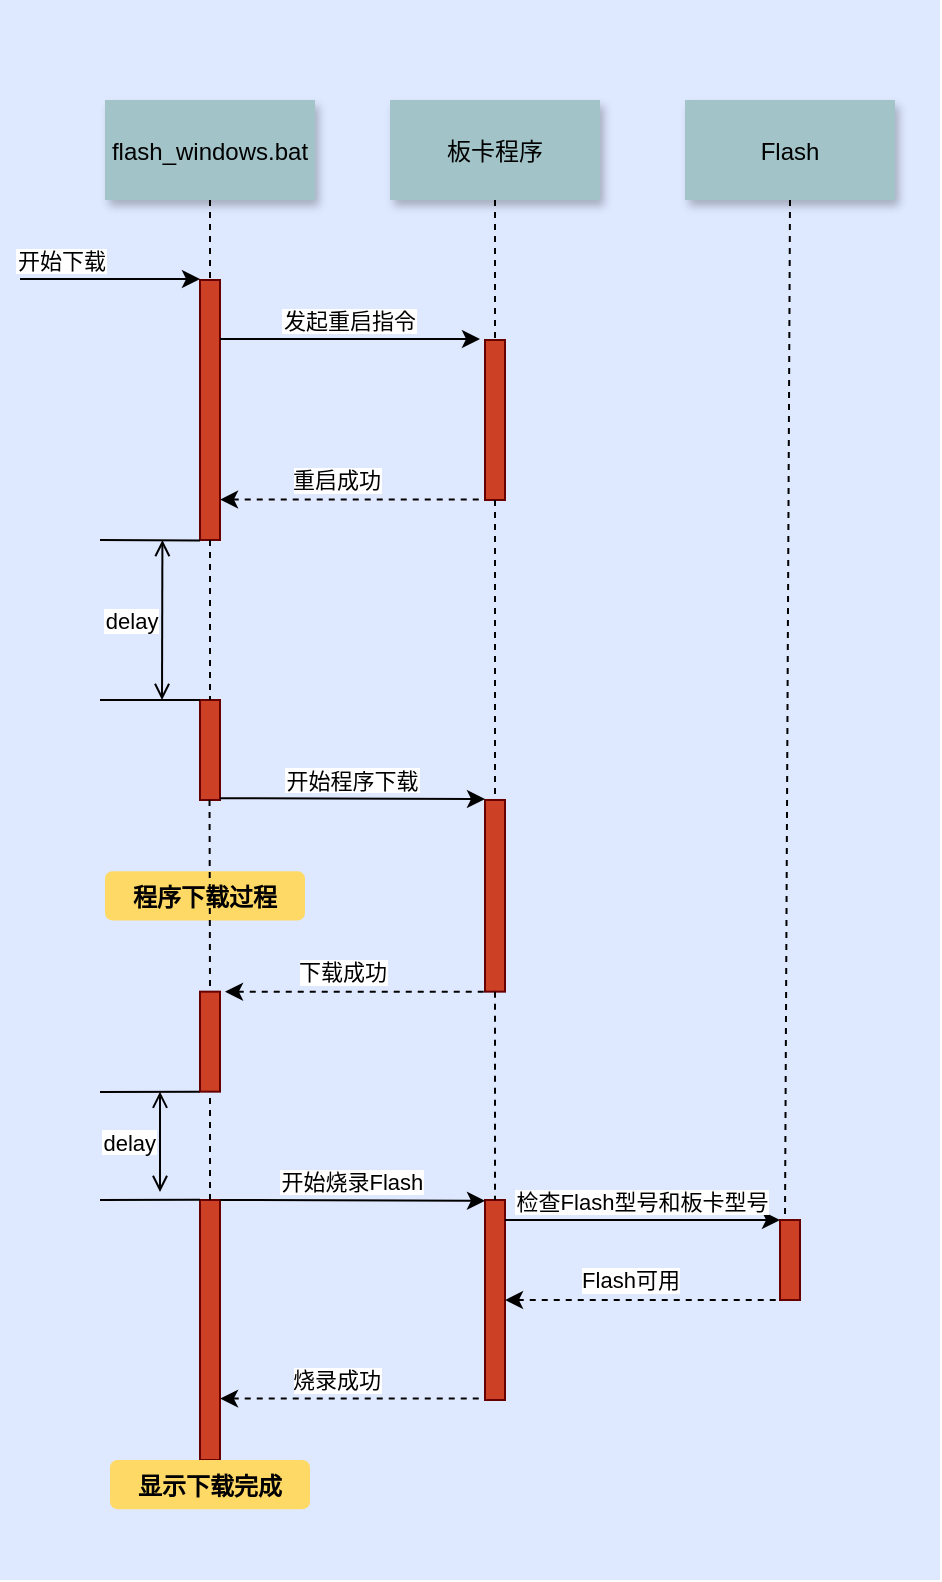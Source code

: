 <mxfile version="16.0.2" type="device"><diagram name="Page-1" id="9361dd3d-8414-5efd-6122-117bd74ce7a7"><mxGraphModel dx="1038" dy="641" grid="1" gridSize="10" guides="1" tooltips="1" connect="1" arrows="1" fold="1" page="0" pageScale="1.5" pageWidth="826" pageHeight="1169" background="none" math="0" shadow="0"><root><mxCell id="0"/><mxCell id="1" parent="0"/><mxCell id="69" value="" style="fillColor=#DEE8FF;strokeColor=none" parent="1" vertex="1"><mxGeometry x="100" y="10" width="470" height="790" as="geometry"/></mxCell><mxCell id="2" value="" style="fillColor=#CC4125;strokeColor=#660000" parent="1" vertex="1"><mxGeometry x="200" y="150" width="10" height="130" as="geometry"/></mxCell><mxCell id="3" value="开始下载" style="edgeStyle=none;verticalLabelPosition=top;verticalAlign=bottom;labelPosition=left;align=right" parent="1" edge="1"><mxGeometry x="110" y="49.5" width="100" height="100" as="geometry"><mxPoint x="110" y="149.5" as="sourcePoint"/><mxPoint x="200" y="149.5" as="targetPoint"/></mxGeometry></mxCell><mxCell id="4" value="flash_windows.bat" style="shadow=1;fillColor=#A2C4C9;strokeColor=none" parent="1" vertex="1"><mxGeometry x="152.5" y="60" width="105" height="50" as="geometry"/></mxCell><mxCell id="6" value="" style="fillColor=#CC4125;strokeColor=#660000" parent="1" vertex="1"><mxGeometry x="342.5" y="180" width="10" height="80" as="geometry"/></mxCell><mxCell id="7" value="板卡程序" style="shadow=1;fillColor=#A2C4C9;strokeColor=none" parent="1" vertex="1"><mxGeometry x="295" y="60" width="105" height="50" as="geometry"/></mxCell><mxCell id="8" value="" style="edgeStyle=none;endArrow=none;dashed=1" parent="1" source="7" target="6" edge="1"><mxGeometry x="272.335" y="165" width="100" height="100" as="geometry"><mxPoint x="347.259" y="110" as="sourcePoint"/><mxPoint x="347.576" y="165" as="targetPoint"/></mxGeometry></mxCell><mxCell id="9" value="发起重启指令" style="edgeStyle=none;verticalLabelPosition=top;verticalAlign=bottom" parent="1" edge="1"><mxGeometry x="220" y="92" width="100" height="100" as="geometry"><mxPoint x="210" y="179.5" as="sourcePoint"/><mxPoint x="340" y="179.5" as="targetPoint"/></mxGeometry></mxCell><mxCell id="11" value="" style="edgeStyle=none;verticalLabelPosition=top;verticalAlign=bottom;endArrow=none;startArrow=classic;dashed=1" parent="1" edge="1"><mxGeometry x="220" y="172.259" width="100" height="100" as="geometry"><mxPoint x="210" y="259.759" as="sourcePoint"/><mxPoint x="340" y="259.759" as="targetPoint"/></mxGeometry></mxCell><mxCell id="ZQ4nUztzypgPN8ZejkBZ-89" value="重启成功" style="edgeLabel;html=1;align=center;verticalAlign=middle;resizable=0;points=[];" vertex="1" connectable="0" parent="11"><mxGeometry relative="1" as="geometry"><mxPoint x="-7" y="-10" as="offset"/></mxGeometry></mxCell><mxCell id="33" value="" style="edgeStyle=elbowEdgeStyle;elbow=horizontal;endArrow=none;dashed=1" parent="1" source="4" target="2" edge="1"><mxGeometry x="230.0" y="310" width="100" height="100" as="geometry"><mxPoint x="230.0" y="410" as="sourcePoint"/><mxPoint x="330" y="310" as="targetPoint"/></mxGeometry></mxCell><mxCell id="42" value="" style="fillColor=#CC4125;strokeColor=#660000" parent="1" vertex="1"><mxGeometry x="200" y="360" width="10" height="50" as="geometry"/></mxCell><mxCell id="44" value="" style="edgeStyle=none;dashed=1;endArrow=none" parent="1" source="2" target="42" edge="1"><mxGeometry x="50" y="300" width="100" height="100" as="geometry"><mxPoint x="50" y="400" as="sourcePoint"/><mxPoint x="150" y="300" as="targetPoint"/></mxGeometry></mxCell><mxCell id="46" value="" style="edgeStyle=elbowEdgeStyle;elbow=vertical;endArrow=none" parent="1" source="42" edge="1"><mxGeometry x="60" y="310" width="100" height="100" as="geometry"><mxPoint x="60" y="410" as="sourcePoint"/><mxPoint x="150" y="360" as="targetPoint"/></mxGeometry></mxCell><mxCell id="47" value="delay" style="edgeStyle=elbowEdgeStyle;elbow=horizontal;startArrow=open;endArrow=open;labelPosition=left;align=right" parent="1" edge="1"><mxGeometry x="61.206" y="290" width="100" height="100" as="geometry"><mxPoint x="181.206" y="280" as="sourcePoint"/><mxPoint x="181.206" y="360" as="targetPoint"/></mxGeometry></mxCell><mxCell id="48" value="" style="fillColor=#CC4125;strokeColor=#660000" parent="1" vertex="1"><mxGeometry x="342.5" y="409.997" width="10" height="95.833" as="geometry"/></mxCell><mxCell id="52" value="" style="edgeStyle=none;endArrow=none;dashed=1" parent="1" source="6" target="48" edge="1"><mxGeometry x="376.571" y="339.697" width="100" height="100" as="geometry"><mxPoint x="451.736" y="284.697" as="sourcePoint"/><mxPoint x="451.736" y="464.091" as="targetPoint"/></mxGeometry></mxCell><mxCell id="66" value="" style="fillColor=#CC4125;strokeColor=#660000" parent="1" vertex="1"><mxGeometry x="200" y="610" width="10" height="130" as="geometry"/></mxCell><mxCell id="75" value="程序下载过程" style="rounded=1;fontStyle=1;fillColor=#FFD966;strokeColor=none" parent="1" vertex="1"><mxGeometry x="152.5" y="445.62" width="100" height="24.59" as="geometry"/></mxCell><mxCell id="83" value="" style="edgeStyle=elbowEdgeStyle;elbow=vertical;endArrow=none" parent="1" edge="1"><mxGeometry x="60" y="505.871" width="100" height="100" as="geometry"><mxPoint x="200.0" y="555.871" as="sourcePoint"/><mxPoint x="150" y="555.871" as="targetPoint"/></mxGeometry></mxCell><mxCell id="84" value="" style="edgeStyle=elbowEdgeStyle;elbow=vertical;endArrow=none" parent="1" edge="1"><mxGeometry x="60.0" y="559.921" width="100" height="100" as="geometry"><mxPoint x="200" y="609.921" as="sourcePoint"/><mxPoint x="150.0" y="609.921" as="targetPoint"/></mxGeometry></mxCell><mxCell id="88" value="delay" style="edgeStyle=elbowEdgeStyle;elbow=horizontal;startArrow=open;endArrow=open;labelPosition=left;align=right" parent="1" edge="1"><mxGeometry x="61.604" y="555.83" width="100" height="100" as="geometry"><mxPoint x="180" y="555.83" as="sourcePoint"/><mxPoint x="180" y="606" as="targetPoint"/></mxGeometry></mxCell><mxCell id="ZQ4nUztzypgPN8ZejkBZ-90" value="开始程序下载" style="edgeStyle=none;verticalLabelPosition=top;verticalAlign=bottom;exitX=0.995;exitY=0.982;exitDx=0;exitDy=0;exitPerimeter=0;" edge="1" parent="1" source="42"><mxGeometry x="222.5" y="322.03" width="100" height="100" as="geometry"><mxPoint x="212.5" y="409.53" as="sourcePoint"/><mxPoint x="342.5" y="409.53" as="targetPoint"/></mxGeometry></mxCell><mxCell id="ZQ4nUztzypgPN8ZejkBZ-91" value="" style="edgeStyle=none;verticalLabelPosition=top;verticalAlign=bottom;endArrow=none;startArrow=classic;dashed=1" edge="1" parent="1"><mxGeometry x="222.5" y="418.329" width="100" height="100" as="geometry"><mxPoint x="212.5" y="505.829" as="sourcePoint"/><mxPoint x="342.5" y="505.829" as="targetPoint"/></mxGeometry></mxCell><mxCell id="ZQ4nUztzypgPN8ZejkBZ-92" value="下载成功" style="edgeLabel;html=1;align=center;verticalAlign=middle;resizable=0;points=[];" vertex="1" connectable="0" parent="ZQ4nUztzypgPN8ZejkBZ-91"><mxGeometry relative="1" as="geometry"><mxPoint x="-7" y="-10" as="offset"/></mxGeometry></mxCell><mxCell id="ZQ4nUztzypgPN8ZejkBZ-93" value="" style="fillColor=#CC4125;strokeColor=#660000" vertex="1" parent="1"><mxGeometry x="200" y="505.83" width="10" height="50" as="geometry"/></mxCell><mxCell id="ZQ4nUztzypgPN8ZejkBZ-94" value="" style="edgeStyle=none;dashed=1;endArrow=none;entryX=0.5;entryY=0;entryDx=0;entryDy=0;" edge="1" parent="1" target="ZQ4nUztzypgPN8ZejkBZ-93"><mxGeometry x="49.77" y="430" width="100" height="100" as="geometry"><mxPoint x="204.77" y="410.0" as="sourcePoint"/><mxPoint x="204.77" y="490" as="targetPoint"/></mxGeometry></mxCell><mxCell id="ZQ4nUztzypgPN8ZejkBZ-95" value="" style="edgeStyle=elbowEdgeStyle;elbow=vertical;endArrow=none" edge="1" parent="1"><mxGeometry x="60" y="230" width="100" height="100" as="geometry"><mxPoint x="200" y="280.286" as="sourcePoint"/><mxPoint x="150" y="280" as="targetPoint"/></mxGeometry></mxCell><mxCell id="ZQ4nUztzypgPN8ZejkBZ-97" value="" style="fillColor=#CC4125;strokeColor=#660000" vertex="1" parent="1"><mxGeometry x="342.5" y="610" width="10" height="100" as="geometry"/></mxCell><mxCell id="ZQ4nUztzypgPN8ZejkBZ-98" value="开始烧录Flash" style="edgeStyle=none;verticalLabelPosition=top;verticalAlign=bottom;exitX=0.995;exitY=0.982;exitDx=0;exitDy=0;exitPerimeter=0;" edge="1" parent="1"><mxGeometry x="222.5" y="522.93" width="100" height="100" as="geometry"><mxPoint x="209.95" y="610" as="sourcePoint"/><mxPoint x="342.5" y="610.43" as="targetPoint"/></mxGeometry></mxCell><mxCell id="ZQ4nUztzypgPN8ZejkBZ-99" value="" style="fillColor=#CC4125;strokeColor=#660000" vertex="1" parent="1"><mxGeometry x="490.0" y="620.004" width="10" height="40" as="geometry"/></mxCell><mxCell id="ZQ4nUztzypgPN8ZejkBZ-102" value="" style="edgeStyle=none;verticalLabelPosition=top;verticalAlign=bottom;endArrow=none;startArrow=classic;dashed=1;entryX=0;entryY=1;entryDx=0;entryDy=0;" edge="1" parent="1" target="ZQ4nUztzypgPN8ZejkBZ-99"><mxGeometry x="362.5" y="572.509" width="100" height="100" as="geometry"><mxPoint x="352.5" y="660.009" as="sourcePoint"/><mxPoint x="482.5" y="660.009" as="targetPoint"/></mxGeometry></mxCell><mxCell id="ZQ4nUztzypgPN8ZejkBZ-103" value="Flash可用" style="edgeLabel;html=1;align=center;verticalAlign=middle;resizable=0;points=[];" vertex="1" connectable="0" parent="ZQ4nUztzypgPN8ZejkBZ-102"><mxGeometry relative="1" as="geometry"><mxPoint x="-7" y="-10" as="offset"/></mxGeometry></mxCell><mxCell id="ZQ4nUztzypgPN8ZejkBZ-104" value="检查Flash型号和板卡型号" style="edgeStyle=none;verticalLabelPosition=top;verticalAlign=bottom;exitX=0.995;exitY=0.982;exitDx=0;exitDy=0;exitPerimeter=0;entryX=0;entryY=0;entryDx=0;entryDy=0;" edge="1" parent="1" target="ZQ4nUztzypgPN8ZejkBZ-99"><mxGeometry x="365.05" y="532.93" width="100" height="100" as="geometry"><mxPoint x="352.5" y="620.0" as="sourcePoint"/><mxPoint x="485.05" y="620.43" as="targetPoint"/></mxGeometry></mxCell><mxCell id="ZQ4nUztzypgPN8ZejkBZ-105" value="" style="edgeStyle=none;verticalLabelPosition=top;verticalAlign=bottom;endArrow=none;startArrow=classic;dashed=1" edge="1" parent="1"><mxGeometry x="220" y="621.809" width="100" height="100" as="geometry"><mxPoint x="210.0" y="709.309" as="sourcePoint"/><mxPoint x="340" y="709.309" as="targetPoint"/></mxGeometry></mxCell><mxCell id="ZQ4nUztzypgPN8ZejkBZ-106" value="烧录成功" style="edgeLabel;html=1;align=center;verticalAlign=middle;resizable=0;points=[];" vertex="1" connectable="0" parent="ZQ4nUztzypgPN8ZejkBZ-105"><mxGeometry relative="1" as="geometry"><mxPoint x="-7" y="-10" as="offset"/></mxGeometry></mxCell><mxCell id="ZQ4nUztzypgPN8ZejkBZ-107" value="显示下载完成" style="rounded=1;fontStyle=1;fillColor=#FFD966;strokeColor=none" vertex="1" parent="1"><mxGeometry x="155" y="740" width="100" height="24.59" as="geometry"/></mxCell><mxCell id="ZQ4nUztzypgPN8ZejkBZ-108" value="Flash" style="shadow=1;fillColor=#A2C4C9;strokeColor=none" vertex="1" parent="1"><mxGeometry x="442.5" y="60" width="105" height="50" as="geometry"/></mxCell><mxCell id="ZQ4nUztzypgPN8ZejkBZ-109" value="" style="edgeStyle=none;endArrow=none;dashed=1;entryX=0.25;entryY=0;entryDx=0;entryDy=0;exitX=0.5;exitY=1;exitDx=0;exitDy=0;" edge="1" parent="1" source="ZQ4nUztzypgPN8ZejkBZ-108" target="ZQ4nUztzypgPN8ZejkBZ-99"><mxGeometry x="506.151" y="189.697" width="100" height="100" as="geometry"><mxPoint x="477.08" y="110" as="sourcePoint"/><mxPoint x="477.08" y="259.997" as="targetPoint"/></mxGeometry></mxCell><mxCell id="ZQ4nUztzypgPN8ZejkBZ-110" value="" style="edgeStyle=none;endArrow=none;dashed=1;exitX=0.5;exitY=1;exitDx=0;exitDy=0;" edge="1" parent="1" source="48" target="ZQ4nUztzypgPN8ZejkBZ-97"><mxGeometry x="386.571" y="349.697" width="100" height="100" as="geometry"><mxPoint x="357.5" y="270" as="sourcePoint"/><mxPoint x="357.5" y="419.997" as="targetPoint"/></mxGeometry></mxCell><mxCell id="ZQ4nUztzypgPN8ZejkBZ-111" value="" style="edgeStyle=none;endArrow=none;dashed=1;entryX=0.5;entryY=1;entryDx=0;entryDy=0;exitX=0.5;exitY=0;exitDx=0;exitDy=0;" edge="1" parent="1" source="66" target="ZQ4nUztzypgPN8ZejkBZ-93"><mxGeometry x="396.571" y="359.697" width="100" height="100" as="geometry"><mxPoint x="367.5" y="280" as="sourcePoint"/><mxPoint x="367.5" y="429.997" as="targetPoint"/></mxGeometry></mxCell></root></mxGraphModel></diagram></mxfile>